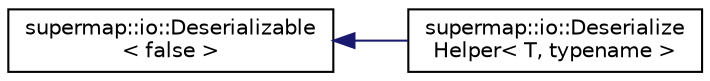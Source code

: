 digraph "Graphical Class Hierarchy"
{
 // LATEX_PDF_SIZE
  edge [fontname="Helvetica",fontsize="10",labelfontname="Helvetica",labelfontsize="10"];
  node [fontname="Helvetica",fontsize="10",shape=record];
  rankdir="LR";
  Node0 [label="supermap::io::Deserializable\l\< false \>",height=0.2,width=0.4,color="black", fillcolor="white", style="filled",URL="$structsupermap_1_1io_1_1Deserializable.html",tooltip=" "];
  Node0 -> Node1 [dir="back",color="midnightblue",fontsize="10",style="solid",fontname="Helvetica"];
  Node1 [label="supermap::io::Deserialize\lHelper\< T, typename \>",height=0.2,width=0.4,color="black", fillcolor="white", style="filled",URL="$structsupermap_1_1io_1_1DeserializeHelper.html",tooltip="Container for deserialize function. Must be declared for any type that wants to be deserialized."];
}
